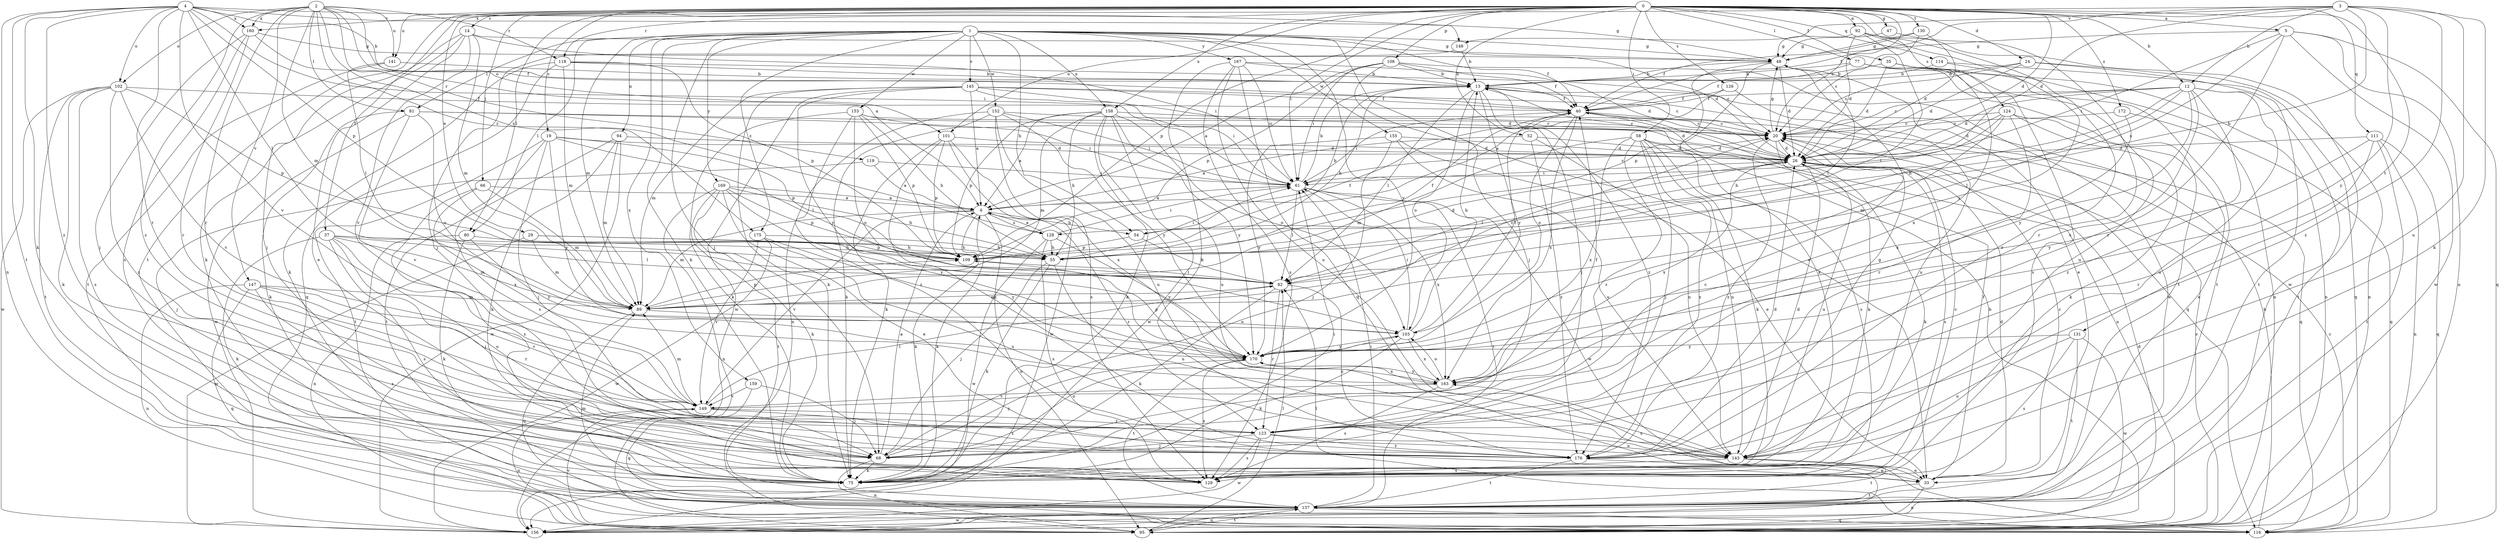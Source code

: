 strict digraph  {
0;
1;
2;
3;
4;
5;
6;
12;
13;
14;
19;
20;
24;
26;
29;
33;
35;
37;
40;
47;
48;
52;
54;
55;
58;
61;
66;
68;
75;
77;
80;
81;
82;
89;
92;
94;
95;
101;
102;
103;
108;
109;
111;
114;
116;
118;
119;
123;
124;
126;
128;
129;
130;
131;
137;
141;
143;
145;
147;
148;
149;
152;
153;
155;
156;
158;
159;
160;
163;
167;
169;
170;
172;
175;
176;
0 -> 5  [label=a];
0 -> 12  [label=b];
0 -> 14  [label=c];
0 -> 19  [label=c];
0 -> 20  [label=c];
0 -> 24  [label=d];
0 -> 26  [label=d];
0 -> 29  [label=e];
0 -> 35  [label=f];
0 -> 37  [label=f];
0 -> 47  [label=g];
0 -> 52  [label=h];
0 -> 58  [label=i];
0 -> 61  [label=i];
0 -> 66  [label=j];
0 -> 77  [label=l];
0 -> 80  [label=l];
0 -> 92  [label=n];
0 -> 101  [label=o];
0 -> 108  [label=p];
0 -> 109  [label=p];
0 -> 111  [label=q];
0 -> 114  [label=q];
0 -> 118  [label=r];
0 -> 124  [label=s];
0 -> 126  [label=s];
0 -> 130  [label=t];
0 -> 131  [label=t];
0 -> 137  [label=t];
0 -> 141  [label=u];
0 -> 158  [label=x];
0 -> 172  [label=z];
1 -> 26  [label=d];
1 -> 33  [label=e];
1 -> 40  [label=f];
1 -> 48  [label=g];
1 -> 54  [label=h];
1 -> 68  [label=j];
1 -> 75  [label=k];
1 -> 80  [label=l];
1 -> 81  [label=l];
1 -> 89  [label=m];
1 -> 94  [label=n];
1 -> 145  [label=v];
1 -> 152  [label=w];
1 -> 153  [label=w];
1 -> 155  [label=w];
1 -> 158  [label=x];
1 -> 159  [label=x];
1 -> 167  [label=y];
1 -> 169  [label=y];
1 -> 170  [label=y];
1 -> 175  [label=z];
2 -> 6  [label=a];
2 -> 81  [label=l];
2 -> 89  [label=m];
2 -> 101  [label=o];
2 -> 102  [label=o];
2 -> 118  [label=r];
2 -> 119  [label=r];
2 -> 123  [label=r];
2 -> 128  [label=s];
2 -> 141  [label=u];
2 -> 147  [label=v];
2 -> 160  [label=x];
2 -> 175  [label=z];
2 -> 176  [label=z];
3 -> 12  [label=b];
3 -> 26  [label=d];
3 -> 40  [label=f];
3 -> 54  [label=h];
3 -> 75  [label=k];
3 -> 143  [label=u];
3 -> 148  [label=v];
3 -> 160  [label=x];
3 -> 170  [label=y];
3 -> 176  [label=z];
4 -> 13  [label=b];
4 -> 48  [label=g];
4 -> 61  [label=i];
4 -> 75  [label=k];
4 -> 82  [label=l];
4 -> 95  [label=n];
4 -> 102  [label=o];
4 -> 109  [label=p];
4 -> 123  [label=r];
4 -> 137  [label=t];
4 -> 148  [label=v];
4 -> 149  [label=v];
4 -> 160  [label=x];
4 -> 176  [label=z];
5 -> 48  [label=g];
5 -> 61  [label=i];
5 -> 95  [label=n];
5 -> 116  [label=q];
5 -> 123  [label=r];
5 -> 128  [label=s];
5 -> 156  [label=w];
6 -> 54  [label=h];
6 -> 75  [label=k];
6 -> 89  [label=m];
6 -> 95  [label=n];
6 -> 123  [label=r];
6 -> 128  [label=s];
6 -> 149  [label=v];
12 -> 20  [label=c];
12 -> 26  [label=d];
12 -> 40  [label=f];
12 -> 55  [label=h];
12 -> 82  [label=l];
12 -> 137  [label=t];
12 -> 143  [label=u];
12 -> 163  [label=x];
12 -> 170  [label=y];
12 -> 176  [label=z];
13 -> 40  [label=f];
13 -> 55  [label=h];
13 -> 68  [label=j];
13 -> 82  [label=l];
13 -> 103  [label=o];
13 -> 116  [label=q];
13 -> 170  [label=y];
13 -> 176  [label=z];
14 -> 33  [label=e];
14 -> 48  [label=g];
14 -> 61  [label=i];
14 -> 68  [label=j];
14 -> 75  [label=k];
14 -> 89  [label=m];
14 -> 149  [label=v];
19 -> 26  [label=d];
19 -> 68  [label=j];
19 -> 82  [label=l];
19 -> 109  [label=p];
19 -> 129  [label=s];
19 -> 137  [label=t];
19 -> 170  [label=y];
20 -> 26  [label=d];
20 -> 48  [label=g];
20 -> 75  [label=k];
20 -> 176  [label=z];
24 -> 13  [label=b];
24 -> 20  [label=c];
24 -> 26  [label=d];
24 -> 95  [label=n];
24 -> 137  [label=t];
26 -> 61  [label=i];
26 -> 75  [label=k];
26 -> 82  [label=l];
26 -> 129  [label=s];
26 -> 143  [label=u];
26 -> 163  [label=x];
29 -> 55  [label=h];
29 -> 89  [label=m];
29 -> 109  [label=p];
29 -> 156  [label=w];
33 -> 20  [label=c];
33 -> 26  [label=d];
33 -> 40  [label=f];
33 -> 95  [label=n];
33 -> 137  [label=t];
33 -> 163  [label=x];
35 -> 13  [label=b];
35 -> 26  [label=d];
35 -> 137  [label=t];
35 -> 143  [label=u];
35 -> 163  [label=x];
37 -> 55  [label=h];
37 -> 68  [label=j];
37 -> 75  [label=k];
37 -> 82  [label=l];
37 -> 89  [label=m];
37 -> 129  [label=s];
37 -> 143  [label=u];
40 -> 20  [label=c];
40 -> 61  [label=i];
40 -> 95  [label=n];
40 -> 103  [label=o];
40 -> 116  [label=q];
40 -> 163  [label=x];
47 -> 48  [label=g];
47 -> 123  [label=r];
48 -> 13  [label=b];
48 -> 26  [label=d];
48 -> 33  [label=e];
48 -> 75  [label=k];
48 -> 82  [label=l];
48 -> 109  [label=p];
52 -> 6  [label=a];
52 -> 26  [label=d];
52 -> 143  [label=u];
52 -> 176  [label=z];
54 -> 13  [label=b];
54 -> 82  [label=l];
54 -> 109  [label=p];
55 -> 26  [label=d];
55 -> 40  [label=f];
55 -> 61  [label=i];
55 -> 68  [label=j];
55 -> 75  [label=k];
55 -> 143  [label=u];
58 -> 26  [label=d];
58 -> 68  [label=j];
58 -> 75  [label=k];
58 -> 89  [label=m];
58 -> 123  [label=r];
58 -> 129  [label=s];
58 -> 143  [label=u];
58 -> 163  [label=x];
58 -> 176  [label=z];
61 -> 6  [label=a];
61 -> 13  [label=b];
61 -> 20  [label=c];
61 -> 82  [label=l];
61 -> 137  [label=t];
61 -> 156  [label=w];
61 -> 163  [label=x];
66 -> 6  [label=a];
66 -> 89  [label=m];
66 -> 129  [label=s];
66 -> 163  [label=x];
68 -> 6  [label=a];
68 -> 75  [label=k];
68 -> 95  [label=n];
68 -> 103  [label=o];
68 -> 170  [label=y];
75 -> 6  [label=a];
75 -> 61  [label=i];
77 -> 13  [label=b];
77 -> 40  [label=f];
77 -> 95  [label=n];
77 -> 129  [label=s];
77 -> 137  [label=t];
80 -> 55  [label=h];
80 -> 75  [label=k];
80 -> 95  [label=n];
80 -> 170  [label=y];
81 -> 20  [label=c];
81 -> 61  [label=i];
81 -> 75  [label=k];
81 -> 103  [label=o];
81 -> 149  [label=v];
81 -> 156  [label=w];
82 -> 75  [label=k];
82 -> 89  [label=m];
82 -> 123  [label=r];
82 -> 176  [label=z];
89 -> 20  [label=c];
89 -> 103  [label=o];
89 -> 109  [label=p];
89 -> 116  [label=q];
92 -> 26  [label=d];
92 -> 48  [label=g];
92 -> 82  [label=l];
92 -> 156  [label=w];
92 -> 170  [label=y];
92 -> 176  [label=z];
94 -> 26  [label=d];
94 -> 75  [label=k];
94 -> 89  [label=m];
94 -> 137  [label=t];
94 -> 156  [label=w];
95 -> 13  [label=b];
95 -> 20  [label=c];
95 -> 82  [label=l];
95 -> 137  [label=t];
95 -> 149  [label=v];
101 -> 26  [label=d];
101 -> 75  [label=k];
101 -> 109  [label=p];
101 -> 156  [label=w];
101 -> 163  [label=x];
101 -> 176  [label=z];
102 -> 40  [label=f];
102 -> 75  [label=k];
102 -> 109  [label=p];
102 -> 129  [label=s];
102 -> 137  [label=t];
102 -> 149  [label=v];
102 -> 156  [label=w];
102 -> 176  [label=z];
103 -> 13  [label=b];
103 -> 40  [label=f];
103 -> 61  [label=i];
103 -> 75  [label=k];
103 -> 163  [label=x];
103 -> 170  [label=y];
108 -> 6  [label=a];
108 -> 13  [label=b];
108 -> 40  [label=f];
108 -> 61  [label=i];
108 -> 68  [label=j];
108 -> 109  [label=p];
108 -> 156  [label=w];
109 -> 40  [label=f];
109 -> 82  [label=l];
111 -> 26  [label=d];
111 -> 95  [label=n];
111 -> 116  [label=q];
111 -> 123  [label=r];
111 -> 137  [label=t];
111 -> 170  [label=y];
114 -> 13  [label=b];
114 -> 95  [label=n];
114 -> 116  [label=q];
116 -> 13  [label=b];
116 -> 20  [label=c];
116 -> 82  [label=l];
118 -> 13  [label=b];
118 -> 20  [label=c];
118 -> 75  [label=k];
118 -> 89  [label=m];
118 -> 109  [label=p];
118 -> 116  [label=q];
119 -> 6  [label=a];
119 -> 61  [label=i];
119 -> 68  [label=j];
123 -> 20  [label=c];
123 -> 68  [label=j];
123 -> 129  [label=s];
123 -> 143  [label=u];
123 -> 156  [label=w];
123 -> 176  [label=z];
124 -> 20  [label=c];
124 -> 26  [label=d];
124 -> 33  [label=e];
124 -> 55  [label=h];
124 -> 75  [label=k];
124 -> 89  [label=m];
124 -> 123  [label=r];
126 -> 6  [label=a];
126 -> 40  [label=f];
126 -> 143  [label=u];
128 -> 6  [label=a];
128 -> 55  [label=h];
128 -> 61  [label=i];
128 -> 129  [label=s];
128 -> 156  [label=w];
128 -> 170  [label=y];
129 -> 20  [label=c];
130 -> 20  [label=c];
130 -> 26  [label=d];
130 -> 40  [label=f];
130 -> 48  [label=g];
131 -> 129  [label=s];
131 -> 137  [label=t];
131 -> 143  [label=u];
131 -> 156  [label=w];
131 -> 170  [label=y];
137 -> 61  [label=i];
137 -> 89  [label=m];
137 -> 95  [label=n];
137 -> 116  [label=q];
137 -> 156  [label=w];
141 -> 13  [label=b];
141 -> 82  [label=l];
141 -> 137  [label=t];
143 -> 26  [label=d];
143 -> 33  [label=e];
143 -> 129  [label=s];
143 -> 137  [label=t];
145 -> 6  [label=a];
145 -> 20  [label=c];
145 -> 26  [label=d];
145 -> 40  [label=f];
145 -> 61  [label=i];
145 -> 75  [label=k];
145 -> 89  [label=m];
145 -> 156  [label=w];
145 -> 170  [label=y];
147 -> 89  [label=m];
147 -> 95  [label=n];
147 -> 116  [label=q];
147 -> 123  [label=r];
147 -> 129  [label=s];
147 -> 149  [label=v];
148 -> 13  [label=b];
148 -> 68  [label=j];
149 -> 40  [label=f];
149 -> 82  [label=l];
149 -> 89  [label=m];
149 -> 95  [label=n];
149 -> 123  [label=r];
149 -> 176  [label=z];
152 -> 20  [label=c];
152 -> 61  [label=i];
152 -> 75  [label=k];
152 -> 95  [label=n];
152 -> 129  [label=s];
152 -> 143  [label=u];
152 -> 170  [label=y];
153 -> 20  [label=c];
153 -> 26  [label=d];
153 -> 55  [label=h];
153 -> 75  [label=k];
153 -> 103  [label=o];
153 -> 109  [label=p];
153 -> 176  [label=z];
155 -> 26  [label=d];
155 -> 33  [label=e];
155 -> 68  [label=j];
155 -> 143  [label=u];
155 -> 170  [label=y];
156 -> 26  [label=d];
158 -> 6  [label=a];
158 -> 20  [label=c];
158 -> 55  [label=h];
158 -> 75  [label=k];
158 -> 89  [label=m];
158 -> 103  [label=o];
158 -> 109  [label=p];
158 -> 143  [label=u];
158 -> 156  [label=w];
158 -> 170  [label=y];
159 -> 68  [label=j];
159 -> 116  [label=q];
159 -> 149  [label=v];
160 -> 40  [label=f];
160 -> 48  [label=g];
160 -> 68  [label=j];
160 -> 123  [label=r];
160 -> 129  [label=s];
163 -> 103  [label=o];
163 -> 129  [label=s];
163 -> 149  [label=v];
163 -> 170  [label=y];
167 -> 13  [label=b];
167 -> 26  [label=d];
167 -> 61  [label=i];
167 -> 116  [label=q];
167 -> 129  [label=s];
167 -> 143  [label=u];
167 -> 176  [label=z];
169 -> 6  [label=a];
169 -> 33  [label=e];
169 -> 55  [label=h];
169 -> 75  [label=k];
169 -> 95  [label=n];
169 -> 109  [label=p];
169 -> 137  [label=t];
169 -> 170  [label=y];
170 -> 109  [label=p];
170 -> 129  [label=s];
170 -> 137  [label=t];
170 -> 163  [label=x];
172 -> 20  [label=c];
172 -> 116  [label=q];
172 -> 163  [label=x];
175 -> 55  [label=h];
175 -> 143  [label=u];
175 -> 149  [label=v];
175 -> 156  [label=w];
175 -> 170  [label=y];
176 -> 26  [label=d];
176 -> 33  [label=e];
176 -> 48  [label=g];
176 -> 137  [label=t];
}
